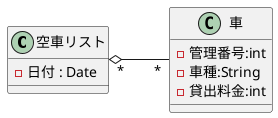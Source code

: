 @startuml

left to right direction


class "空車リスト" as k {
   - 日付 : Date
}

class "車" as car {
    - 管理番号:int
    - 車種:String
    - 貸出料金:int
}

k "*" o-- "*" car

@enduml
